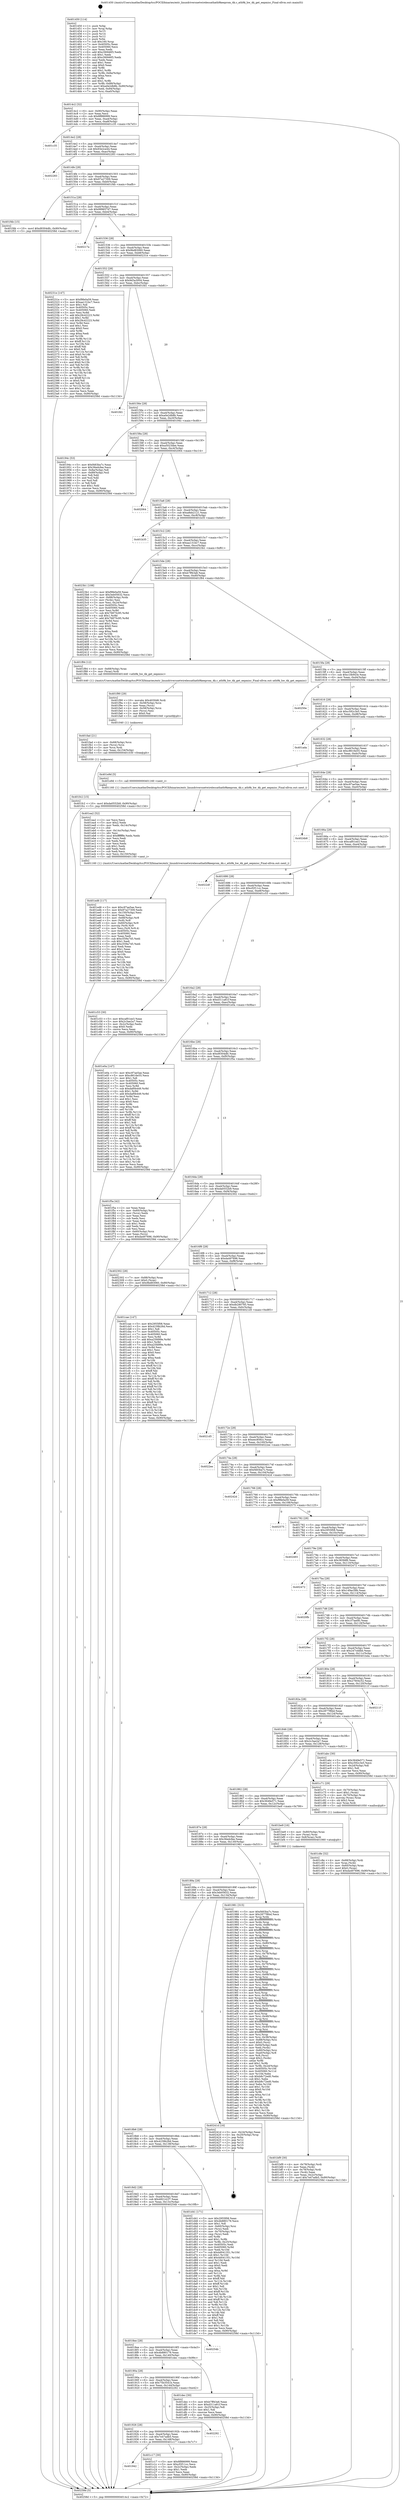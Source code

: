 digraph "0x401450" {
  label = "0x401450 (/mnt/c/Users/mathe/Desktop/tcc/POCII/binaries/extr_linuxdriversnetwirelessathath9keeprom_4k.c_ath9k_hw_4k_get_eepmisc_Final-ollvm.out::main(0))"
  labelloc = "t"
  node[shape=record]

  Entry [label="",width=0.3,height=0.3,shape=circle,fillcolor=black,style=filled]
  "0x4014c2" [label="{
     0x4014c2 [32]\l
     | [instrs]\l
     &nbsp;&nbsp;0x4014c2 \<+6\>: mov -0x90(%rbp),%eax\l
     &nbsp;&nbsp;0x4014c8 \<+2\>: mov %eax,%ecx\l
     &nbsp;&nbsp;0x4014ca \<+6\>: sub $0x8f886999,%ecx\l
     &nbsp;&nbsp;0x4014d0 \<+6\>: mov %eax,-0xa4(%rbp)\l
     &nbsp;&nbsp;0x4014d6 \<+6\>: mov %ecx,-0xa8(%rbp)\l
     &nbsp;&nbsp;0x4014dc \<+6\>: je 0000000000401c35 \<main+0x7e5\>\l
  }"]
  "0x401c35" [label="{
     0x401c35\l
  }", style=dashed]
  "0x4014e2" [label="{
     0x4014e2 [28]\l
     | [instrs]\l
     &nbsp;&nbsp;0x4014e2 \<+5\>: jmp 00000000004014e7 \<main+0x97\>\l
     &nbsp;&nbsp;0x4014e7 \<+6\>: mov -0xa4(%rbp),%eax\l
     &nbsp;&nbsp;0x4014ed \<+5\>: sub $0x93e2ce44,%eax\l
     &nbsp;&nbsp;0x4014f2 \<+6\>: mov %eax,-0xac(%rbp)\l
     &nbsp;&nbsp;0x4014f8 \<+6\>: je 0000000000402283 \<main+0xe33\>\l
  }"]
  Exit [label="",width=0.3,height=0.3,shape=circle,fillcolor=black,style=filled,peripheries=2]
  "0x402283" [label="{
     0x402283\l
  }", style=dashed]
  "0x4014fe" [label="{
     0x4014fe [28]\l
     | [instrs]\l
     &nbsp;&nbsp;0x4014fe \<+5\>: jmp 0000000000401503 \<main+0xb3\>\l
     &nbsp;&nbsp;0x401503 \<+6\>: mov -0xa4(%rbp),%eax\l
     &nbsp;&nbsp;0x401509 \<+5\>: sub $0x97a27309,%eax\l
     &nbsp;&nbsp;0x40150e \<+6\>: mov %eax,-0xb0(%rbp)\l
     &nbsp;&nbsp;0x401514 \<+6\>: je 0000000000401f4b \<main+0xafb\>\l
  }"]
  "0x401fc2" [label="{
     0x401fc2 [15]\l
     | [instrs]\l
     &nbsp;&nbsp;0x401fc2 \<+10\>: movl $0xda0552b9,-0x90(%rbp)\l
     &nbsp;&nbsp;0x401fcc \<+5\>: jmp 000000000040258d \<main+0x113d\>\l
  }"]
  "0x401f4b" [label="{
     0x401f4b [15]\l
     | [instrs]\l
     &nbsp;&nbsp;0x401f4b \<+10\>: movl $0xd9304dfc,-0x90(%rbp)\l
     &nbsp;&nbsp;0x401f55 \<+5\>: jmp 000000000040258d \<main+0x113d\>\l
  }"]
  "0x40151a" [label="{
     0x40151a [28]\l
     | [instrs]\l
     &nbsp;&nbsp;0x40151a \<+5\>: jmp 000000000040151f \<main+0xcf\>\l
     &nbsp;&nbsp;0x40151f \<+6\>: mov -0xa4(%rbp),%eax\l
     &nbsp;&nbsp;0x401525 \<+5\>: sub $0x999657d7,%eax\l
     &nbsp;&nbsp;0x40152a \<+6\>: mov %eax,-0xb4(%rbp)\l
     &nbsp;&nbsp;0x401530 \<+6\>: je 000000000040217a \<main+0xd2a\>\l
  }"]
  "0x401fad" [label="{
     0x401fad [21]\l
     | [instrs]\l
     &nbsp;&nbsp;0x401fad \<+4\>: mov -0x68(%rbp),%rcx\l
     &nbsp;&nbsp;0x401fb1 \<+3\>: mov (%rcx),%rcx\l
     &nbsp;&nbsp;0x401fb4 \<+3\>: mov %rcx,%rdi\l
     &nbsp;&nbsp;0x401fb7 \<+6\>: mov %eax,-0x154(%rbp)\l
     &nbsp;&nbsp;0x401fbd \<+5\>: call 0000000000401030 \<free@plt\>\l
     | [calls]\l
     &nbsp;&nbsp;0x401030 \{1\} (unknown)\l
  }"]
  "0x40217a" [label="{
     0x40217a\l
  }", style=dashed]
  "0x401536" [label="{
     0x401536 [28]\l
     | [instrs]\l
     &nbsp;&nbsp;0x401536 \<+5\>: jmp 000000000040153b \<main+0xeb\>\l
     &nbsp;&nbsp;0x40153b \<+6\>: mov -0xa4(%rbp),%eax\l
     &nbsp;&nbsp;0x401541 \<+5\>: sub $0x9bd83060,%eax\l
     &nbsp;&nbsp;0x401546 \<+6\>: mov %eax,-0xb8(%rbp)\l
     &nbsp;&nbsp;0x40154c \<+6\>: je 000000000040231e \<main+0xece\>\l
  }"]
  "0x401f90" [label="{
     0x401f90 [29]\l
     | [instrs]\l
     &nbsp;&nbsp;0x401f90 \<+10\>: movabs $0x4030d6,%rdi\l
     &nbsp;&nbsp;0x401f9a \<+4\>: mov -0x58(%rbp),%rcx\l
     &nbsp;&nbsp;0x401f9e \<+2\>: mov %eax,(%rcx)\l
     &nbsp;&nbsp;0x401fa0 \<+4\>: mov -0x58(%rbp),%rcx\l
     &nbsp;&nbsp;0x401fa4 \<+2\>: mov (%rcx),%esi\l
     &nbsp;&nbsp;0x401fa6 \<+2\>: mov $0x0,%al\l
     &nbsp;&nbsp;0x401fa8 \<+5\>: call 0000000000401040 \<printf@plt\>\l
     | [calls]\l
     &nbsp;&nbsp;0x401040 \{1\} (unknown)\l
  }"]
  "0x40231e" [label="{
     0x40231e [147]\l
     | [instrs]\l
     &nbsp;&nbsp;0x40231e \<+5\>: mov $0xf9fe0a59,%eax\l
     &nbsp;&nbsp;0x402323 \<+5\>: mov $0xaa131bc7,%ecx\l
     &nbsp;&nbsp;0x402328 \<+2\>: mov $0x1,%dl\l
     &nbsp;&nbsp;0x40232a \<+7\>: mov 0x40505c,%esi\l
     &nbsp;&nbsp;0x402331 \<+7\>: mov 0x405060,%edi\l
     &nbsp;&nbsp;0x402338 \<+3\>: mov %esi,%r8d\l
     &nbsp;&nbsp;0x40233b \<+7\>: add $0x29c42223,%r8d\l
     &nbsp;&nbsp;0x402342 \<+4\>: sub $0x1,%r8d\l
     &nbsp;&nbsp;0x402346 \<+7\>: sub $0x29c42223,%r8d\l
     &nbsp;&nbsp;0x40234d \<+4\>: imul %r8d,%esi\l
     &nbsp;&nbsp;0x402351 \<+3\>: and $0x1,%esi\l
     &nbsp;&nbsp;0x402354 \<+3\>: cmp $0x0,%esi\l
     &nbsp;&nbsp;0x402357 \<+4\>: sete %r9b\l
     &nbsp;&nbsp;0x40235b \<+3\>: cmp $0xa,%edi\l
     &nbsp;&nbsp;0x40235e \<+4\>: setl %r10b\l
     &nbsp;&nbsp;0x402362 \<+3\>: mov %r9b,%r11b\l
     &nbsp;&nbsp;0x402365 \<+4\>: xor $0xff,%r11b\l
     &nbsp;&nbsp;0x402369 \<+3\>: mov %r10b,%bl\l
     &nbsp;&nbsp;0x40236c \<+3\>: xor $0xff,%bl\l
     &nbsp;&nbsp;0x40236f \<+3\>: xor $0x0,%dl\l
     &nbsp;&nbsp;0x402372 \<+3\>: mov %r11b,%r14b\l
     &nbsp;&nbsp;0x402375 \<+4\>: and $0x0,%r14b\l
     &nbsp;&nbsp;0x402379 \<+3\>: and %dl,%r9b\l
     &nbsp;&nbsp;0x40237c \<+3\>: mov %bl,%r15b\l
     &nbsp;&nbsp;0x40237f \<+4\>: and $0x0,%r15b\l
     &nbsp;&nbsp;0x402383 \<+3\>: and %dl,%r10b\l
     &nbsp;&nbsp;0x402386 \<+3\>: or %r9b,%r14b\l
     &nbsp;&nbsp;0x402389 \<+3\>: or %r10b,%r15b\l
     &nbsp;&nbsp;0x40238c \<+3\>: xor %r15b,%r14b\l
     &nbsp;&nbsp;0x40238f \<+3\>: or %bl,%r11b\l
     &nbsp;&nbsp;0x402392 \<+4\>: xor $0xff,%r11b\l
     &nbsp;&nbsp;0x402396 \<+3\>: or $0x0,%dl\l
     &nbsp;&nbsp;0x402399 \<+3\>: and %dl,%r11b\l
     &nbsp;&nbsp;0x40239c \<+3\>: or %r11b,%r14b\l
     &nbsp;&nbsp;0x40239f \<+4\>: test $0x1,%r14b\l
     &nbsp;&nbsp;0x4023a3 \<+3\>: cmovne %ecx,%eax\l
     &nbsp;&nbsp;0x4023a6 \<+6\>: mov %eax,-0x90(%rbp)\l
     &nbsp;&nbsp;0x4023ac \<+5\>: jmp 000000000040258d \<main+0x113d\>\l
  }"]
  "0x401552" [label="{
     0x401552 [28]\l
     | [instrs]\l
     &nbsp;&nbsp;0x401552 \<+5\>: jmp 0000000000401557 \<main+0x107\>\l
     &nbsp;&nbsp;0x401557 \<+6\>: mov -0xa4(%rbp),%eax\l
     &nbsp;&nbsp;0x40155d \<+5\>: sub $0x9d3a3004,%eax\l
     &nbsp;&nbsp;0x401562 \<+6\>: mov %eax,-0xbc(%rbp)\l
     &nbsp;&nbsp;0x401568 \<+6\>: je 0000000000401fd1 \<main+0xb81\>\l
  }"]
  "0x401ed6" [label="{
     0x401ed6 [117]\l
     | [instrs]\l
     &nbsp;&nbsp;0x401ed6 \<+5\>: mov $0xc97ae5ae,%ecx\l
     &nbsp;&nbsp;0x401edb \<+5\>: mov $0x97a27309,%edx\l
     &nbsp;&nbsp;0x401ee0 \<+6\>: mov -0x150(%rbp),%esi\l
     &nbsp;&nbsp;0x401ee6 \<+3\>: imul %eax,%esi\l
     &nbsp;&nbsp;0x401ee9 \<+4\>: mov -0x68(%rbp),%r8\l
     &nbsp;&nbsp;0x401eed \<+3\>: mov (%r8),%r8\l
     &nbsp;&nbsp;0x401ef0 \<+4\>: mov -0x60(%rbp),%r9\l
     &nbsp;&nbsp;0x401ef4 \<+3\>: movslq (%r9),%r9\l
     &nbsp;&nbsp;0x401ef7 \<+4\>: mov %esi,(%r8,%r9,4)\l
     &nbsp;&nbsp;0x401efb \<+7\>: mov 0x40505c,%eax\l
     &nbsp;&nbsp;0x401f02 \<+7\>: mov 0x405060,%esi\l
     &nbsp;&nbsp;0x401f09 \<+2\>: mov %eax,%edi\l
     &nbsp;&nbsp;0x401f0b \<+6\>: sub $0xc559a745,%edi\l
     &nbsp;&nbsp;0x401f11 \<+3\>: sub $0x1,%edi\l
     &nbsp;&nbsp;0x401f14 \<+6\>: add $0xc559a745,%edi\l
     &nbsp;&nbsp;0x401f1a \<+3\>: imul %edi,%eax\l
     &nbsp;&nbsp;0x401f1d \<+3\>: and $0x1,%eax\l
     &nbsp;&nbsp;0x401f20 \<+3\>: cmp $0x0,%eax\l
     &nbsp;&nbsp;0x401f23 \<+4\>: sete %r10b\l
     &nbsp;&nbsp;0x401f27 \<+3\>: cmp $0xa,%esi\l
     &nbsp;&nbsp;0x401f2a \<+4\>: setl %r11b\l
     &nbsp;&nbsp;0x401f2e \<+3\>: mov %r10b,%bl\l
     &nbsp;&nbsp;0x401f31 \<+3\>: and %r11b,%bl\l
     &nbsp;&nbsp;0x401f34 \<+3\>: xor %r11b,%r10b\l
     &nbsp;&nbsp;0x401f37 \<+3\>: or %r10b,%bl\l
     &nbsp;&nbsp;0x401f3a \<+3\>: test $0x1,%bl\l
     &nbsp;&nbsp;0x401f3d \<+3\>: cmovne %edx,%ecx\l
     &nbsp;&nbsp;0x401f40 \<+6\>: mov %ecx,-0x90(%rbp)\l
     &nbsp;&nbsp;0x401f46 \<+5\>: jmp 000000000040258d \<main+0x113d\>\l
  }"]
  "0x401fd1" [label="{
     0x401fd1\l
  }", style=dashed]
  "0x40156e" [label="{
     0x40156e [28]\l
     | [instrs]\l
     &nbsp;&nbsp;0x40156e \<+5\>: jmp 0000000000401573 \<main+0x123\>\l
     &nbsp;&nbsp;0x401573 \<+6\>: mov -0xa4(%rbp),%eax\l
     &nbsp;&nbsp;0x401579 \<+5\>: sub $0xa0e2db8b,%eax\l
     &nbsp;&nbsp;0x40157e \<+6\>: mov %eax,-0xc0(%rbp)\l
     &nbsp;&nbsp;0x401584 \<+6\>: je 000000000040194c \<main+0x4fc\>\l
  }"]
  "0x401ea2" [label="{
     0x401ea2 [52]\l
     | [instrs]\l
     &nbsp;&nbsp;0x401ea2 \<+2\>: xor %ecx,%ecx\l
     &nbsp;&nbsp;0x401ea4 \<+5\>: mov $0x2,%edx\l
     &nbsp;&nbsp;0x401ea9 \<+6\>: mov %edx,-0x14c(%rbp)\l
     &nbsp;&nbsp;0x401eaf \<+1\>: cltd\l
     &nbsp;&nbsp;0x401eb0 \<+6\>: mov -0x14c(%rbp),%esi\l
     &nbsp;&nbsp;0x401eb6 \<+2\>: idiv %esi\l
     &nbsp;&nbsp;0x401eb8 \<+6\>: imul $0xfffffffe,%edx,%edx\l
     &nbsp;&nbsp;0x401ebe \<+2\>: mov %ecx,%edi\l
     &nbsp;&nbsp;0x401ec0 \<+2\>: sub %edx,%edi\l
     &nbsp;&nbsp;0x401ec2 \<+2\>: mov %ecx,%edx\l
     &nbsp;&nbsp;0x401ec4 \<+3\>: sub $0x1,%edx\l
     &nbsp;&nbsp;0x401ec7 \<+2\>: add %edx,%edi\l
     &nbsp;&nbsp;0x401ec9 \<+2\>: sub %edi,%ecx\l
     &nbsp;&nbsp;0x401ecb \<+6\>: mov %ecx,-0x150(%rbp)\l
     &nbsp;&nbsp;0x401ed1 \<+5\>: call 0000000000401160 \<next_i\>\l
     | [calls]\l
     &nbsp;&nbsp;0x401160 \{1\} (/mnt/c/Users/mathe/Desktop/tcc/POCII/binaries/extr_linuxdriversnetwirelessathath9keeprom_4k.c_ath9k_hw_4k_get_eepmisc_Final-ollvm.out::next_i)\l
  }"]
  "0x40194c" [label="{
     0x40194c [53]\l
     | [instrs]\l
     &nbsp;&nbsp;0x40194c \<+5\>: mov $0xf483ba7c,%eax\l
     &nbsp;&nbsp;0x401951 \<+5\>: mov $0x36edcfee,%ecx\l
     &nbsp;&nbsp;0x401956 \<+6\>: mov -0x8a(%rbp),%dl\l
     &nbsp;&nbsp;0x40195c \<+7\>: mov -0x89(%rbp),%sil\l
     &nbsp;&nbsp;0x401963 \<+3\>: mov %dl,%dil\l
     &nbsp;&nbsp;0x401966 \<+3\>: and %sil,%dil\l
     &nbsp;&nbsp;0x401969 \<+3\>: xor %sil,%dl\l
     &nbsp;&nbsp;0x40196c \<+3\>: or %dl,%dil\l
     &nbsp;&nbsp;0x40196f \<+4\>: test $0x1,%dil\l
     &nbsp;&nbsp;0x401973 \<+3\>: cmovne %ecx,%eax\l
     &nbsp;&nbsp;0x401976 \<+6\>: mov %eax,-0x90(%rbp)\l
     &nbsp;&nbsp;0x40197c \<+5\>: jmp 000000000040258d \<main+0x113d\>\l
  }"]
  "0x40158a" [label="{
     0x40158a [28]\l
     | [instrs]\l
     &nbsp;&nbsp;0x40158a \<+5\>: jmp 000000000040158f \<main+0x13f\>\l
     &nbsp;&nbsp;0x40158f \<+6\>: mov -0xa4(%rbp),%eax\l
     &nbsp;&nbsp;0x401595 \<+5\>: sub $0xa5023dee,%eax\l
     &nbsp;&nbsp;0x40159a \<+6\>: mov %eax,-0xc4(%rbp)\l
     &nbsp;&nbsp;0x4015a0 \<+6\>: je 0000000000402064 \<main+0xc14\>\l
  }"]
  "0x40258d" [label="{
     0x40258d [5]\l
     | [instrs]\l
     &nbsp;&nbsp;0x40258d \<+5\>: jmp 00000000004014c2 \<main+0x72\>\l
  }"]
  "0x401450" [label="{
     0x401450 [114]\l
     | [instrs]\l
     &nbsp;&nbsp;0x401450 \<+1\>: push %rbp\l
     &nbsp;&nbsp;0x401451 \<+3\>: mov %rsp,%rbp\l
     &nbsp;&nbsp;0x401454 \<+2\>: push %r15\l
     &nbsp;&nbsp;0x401456 \<+2\>: push %r14\l
     &nbsp;&nbsp;0x401458 \<+2\>: push %r12\l
     &nbsp;&nbsp;0x40145a \<+1\>: push %rbx\l
     &nbsp;&nbsp;0x40145b \<+7\>: sub $0x160,%rsp\l
     &nbsp;&nbsp;0x401462 \<+7\>: mov 0x40505c,%eax\l
     &nbsp;&nbsp;0x401469 \<+7\>: mov 0x405060,%ecx\l
     &nbsp;&nbsp;0x401470 \<+2\>: mov %eax,%edx\l
     &nbsp;&nbsp;0x401472 \<+6\>: add $0xc56946f3,%edx\l
     &nbsp;&nbsp;0x401478 \<+3\>: sub $0x1,%edx\l
     &nbsp;&nbsp;0x40147b \<+6\>: sub $0xc56946f3,%edx\l
     &nbsp;&nbsp;0x401481 \<+3\>: imul %edx,%eax\l
     &nbsp;&nbsp;0x401484 \<+3\>: and $0x1,%eax\l
     &nbsp;&nbsp;0x401487 \<+3\>: cmp $0x0,%eax\l
     &nbsp;&nbsp;0x40148a \<+4\>: sete %r8b\l
     &nbsp;&nbsp;0x40148e \<+4\>: and $0x1,%r8b\l
     &nbsp;&nbsp;0x401492 \<+7\>: mov %r8b,-0x8a(%rbp)\l
     &nbsp;&nbsp;0x401499 \<+3\>: cmp $0xa,%ecx\l
     &nbsp;&nbsp;0x40149c \<+4\>: setl %r8b\l
     &nbsp;&nbsp;0x4014a0 \<+4\>: and $0x1,%r8b\l
     &nbsp;&nbsp;0x4014a4 \<+7\>: mov %r8b,-0x89(%rbp)\l
     &nbsp;&nbsp;0x4014ab \<+10\>: movl $0xa0e2db8b,-0x90(%rbp)\l
     &nbsp;&nbsp;0x4014b5 \<+6\>: mov %edi,-0x94(%rbp)\l
     &nbsp;&nbsp;0x4014bb \<+7\>: mov %rsi,-0xa0(%rbp)\l
  }"]
  "0x401c8e" [label="{
     0x401c8e [32]\l
     | [instrs]\l
     &nbsp;&nbsp;0x401c8e \<+4\>: mov -0x68(%rbp),%rdi\l
     &nbsp;&nbsp;0x401c92 \<+3\>: mov %rax,(%rdi)\l
     &nbsp;&nbsp;0x401c95 \<+4\>: mov -0x60(%rbp),%rax\l
     &nbsp;&nbsp;0x401c99 \<+6\>: movl $0x0,(%rax)\l
     &nbsp;&nbsp;0x401c9f \<+10\>: movl $0xda497696,-0x90(%rbp)\l
     &nbsp;&nbsp;0x401ca9 \<+5\>: jmp 000000000040258d \<main+0x113d\>\l
  }"]
  "0x402064" [label="{
     0x402064\l
  }", style=dashed]
  "0x4015a6" [label="{
     0x4015a6 [28]\l
     | [instrs]\l
     &nbsp;&nbsp;0x4015a6 \<+5\>: jmp 00000000004015ab \<main+0x15b\>\l
     &nbsp;&nbsp;0x4015ab \<+6\>: mov -0xa4(%rbp),%eax\l
     &nbsp;&nbsp;0x4015b1 \<+5\>: sub $0xa8eb2121,%eax\l
     &nbsp;&nbsp;0x4015b6 \<+6\>: mov %eax,-0xc8(%rbp)\l
     &nbsp;&nbsp;0x4015bc \<+6\>: je 0000000000401b35 \<main+0x6e5\>\l
  }"]
  "0x401942" [label="{
     0x401942\l
  }", style=dashed]
  "0x401b35" [label="{
     0x401b35\l
  }", style=dashed]
  "0x4015c2" [label="{
     0x4015c2 [28]\l
     | [instrs]\l
     &nbsp;&nbsp;0x4015c2 \<+5\>: jmp 00000000004015c7 \<main+0x177\>\l
     &nbsp;&nbsp;0x4015c7 \<+6\>: mov -0xa4(%rbp),%eax\l
     &nbsp;&nbsp;0x4015cd \<+5\>: sub $0xaa131bc7,%eax\l
     &nbsp;&nbsp;0x4015d2 \<+6\>: mov %eax,-0xcc(%rbp)\l
     &nbsp;&nbsp;0x4015d8 \<+6\>: je 00000000004023b1 \<main+0xf61\>\l
  }"]
  "0x401c17" [label="{
     0x401c17 [30]\l
     | [instrs]\l
     &nbsp;&nbsp;0x401c17 \<+5\>: mov $0x8f886999,%eax\l
     &nbsp;&nbsp;0x401c1c \<+5\>: mov $0xcf2f11cc,%ecx\l
     &nbsp;&nbsp;0x401c21 \<+3\>: mov -0x2c(%rbp),%edx\l
     &nbsp;&nbsp;0x401c24 \<+3\>: cmp $0x1,%edx\l
     &nbsp;&nbsp;0x401c27 \<+3\>: cmovl %ecx,%eax\l
     &nbsp;&nbsp;0x401c2a \<+6\>: mov %eax,-0x90(%rbp)\l
     &nbsp;&nbsp;0x401c30 \<+5\>: jmp 000000000040258d \<main+0x113d\>\l
  }"]
  "0x4023b1" [label="{
     0x4023b1 [108]\l
     | [instrs]\l
     &nbsp;&nbsp;0x4023b1 \<+5\>: mov $0xf9fe0a59,%eax\l
     &nbsp;&nbsp;0x4023b6 \<+5\>: mov $0x3eb05632,%ecx\l
     &nbsp;&nbsp;0x4023bb \<+7\>: mov -0x88(%rbp),%rdx\l
     &nbsp;&nbsp;0x4023c2 \<+2\>: mov (%rdx),%esi\l
     &nbsp;&nbsp;0x4023c4 \<+3\>: mov %esi,-0x24(%rbp)\l
     &nbsp;&nbsp;0x4023c7 \<+7\>: mov 0x40505c,%esi\l
     &nbsp;&nbsp;0x4023ce \<+7\>: mov 0x405060,%edi\l
     &nbsp;&nbsp;0x4023d5 \<+3\>: mov %esi,%r8d\l
     &nbsp;&nbsp;0x4023d8 \<+7\>: sub $0x76875c95,%r8d\l
     &nbsp;&nbsp;0x4023df \<+4\>: sub $0x1,%r8d\l
     &nbsp;&nbsp;0x4023e3 \<+7\>: add $0x76875c95,%r8d\l
     &nbsp;&nbsp;0x4023ea \<+4\>: imul %r8d,%esi\l
     &nbsp;&nbsp;0x4023ee \<+3\>: and $0x1,%esi\l
     &nbsp;&nbsp;0x4023f1 \<+3\>: cmp $0x0,%esi\l
     &nbsp;&nbsp;0x4023f4 \<+4\>: sete %r9b\l
     &nbsp;&nbsp;0x4023f8 \<+3\>: cmp $0xa,%edi\l
     &nbsp;&nbsp;0x4023fb \<+4\>: setl %r10b\l
     &nbsp;&nbsp;0x4023ff \<+3\>: mov %r9b,%r11b\l
     &nbsp;&nbsp;0x402402 \<+3\>: and %r10b,%r11b\l
     &nbsp;&nbsp;0x402405 \<+3\>: xor %r10b,%r9b\l
     &nbsp;&nbsp;0x402408 \<+3\>: or %r9b,%r11b\l
     &nbsp;&nbsp;0x40240b \<+4\>: test $0x1,%r11b\l
     &nbsp;&nbsp;0x40240f \<+3\>: cmovne %ecx,%eax\l
     &nbsp;&nbsp;0x402412 \<+6\>: mov %eax,-0x90(%rbp)\l
     &nbsp;&nbsp;0x402418 \<+5\>: jmp 000000000040258d \<main+0x113d\>\l
  }"]
  "0x4015de" [label="{
     0x4015de [28]\l
     | [instrs]\l
     &nbsp;&nbsp;0x4015de \<+5\>: jmp 00000000004015e3 \<main+0x193\>\l
     &nbsp;&nbsp;0x4015e3 \<+6\>: mov -0xa4(%rbp),%eax\l
     &nbsp;&nbsp;0x4015e9 \<+5\>: sub $0xb7ff43a6,%eax\l
     &nbsp;&nbsp;0x4015ee \<+6\>: mov %eax,-0xd0(%rbp)\l
     &nbsp;&nbsp;0x4015f4 \<+6\>: je 0000000000401f84 \<main+0xb34\>\l
  }"]
  "0x401926" [label="{
     0x401926 [28]\l
     | [instrs]\l
     &nbsp;&nbsp;0x401926 \<+5\>: jmp 000000000040192b \<main+0x4db\>\l
     &nbsp;&nbsp;0x40192b \<+6\>: mov -0xa4(%rbp),%eax\l
     &nbsp;&nbsp;0x401931 \<+5\>: sub $0x7e47adb5,%eax\l
     &nbsp;&nbsp;0x401936 \<+6\>: mov %eax,-0x148(%rbp)\l
     &nbsp;&nbsp;0x40193c \<+6\>: je 0000000000401c17 \<main+0x7c7\>\l
  }"]
  "0x401f84" [label="{
     0x401f84 [12]\l
     | [instrs]\l
     &nbsp;&nbsp;0x401f84 \<+4\>: mov -0x68(%rbp),%rax\l
     &nbsp;&nbsp;0x401f88 \<+3\>: mov (%rax),%rdi\l
     &nbsp;&nbsp;0x401f8b \<+5\>: call 0000000000401440 \<ath9k_hw_4k_get_eepmisc\>\l
     | [calls]\l
     &nbsp;&nbsp;0x401440 \{1\} (/mnt/c/Users/mathe/Desktop/tcc/POCII/binaries/extr_linuxdriversnetwirelessathath9keeprom_4k.c_ath9k_hw_4k_get_eepmisc_Final-ollvm.out::ath9k_hw_4k_get_eepmisc)\l
  }"]
  "0x4015fa" [label="{
     0x4015fa [28]\l
     | [instrs]\l
     &nbsp;&nbsp;0x4015fa \<+5\>: jmp 00000000004015ff \<main+0x1af\>\l
     &nbsp;&nbsp;0x4015ff \<+6\>: mov -0xa4(%rbp),%eax\l
     &nbsp;&nbsp;0x401605 \<+5\>: sub $0xc1fb943e,%eax\l
     &nbsp;&nbsp;0x40160a \<+6\>: mov %eax,-0xd4(%rbp)\l
     &nbsp;&nbsp;0x401610 \<+6\>: je 000000000040250e \<main+0x10be\>\l
  }"]
  "0x402292" [label="{
     0x402292\l
  }", style=dashed]
  "0x40250e" [label="{
     0x40250e\l
  }", style=dashed]
  "0x401616" [label="{
     0x401616 [28]\l
     | [instrs]\l
     &nbsp;&nbsp;0x401616 \<+5\>: jmp 000000000040161b \<main+0x1cb\>\l
     &nbsp;&nbsp;0x40161b \<+6\>: mov -0xa4(%rbp),%eax\l
     &nbsp;&nbsp;0x401621 \<+5\>: sub $0xc592c3e5,%eax\l
     &nbsp;&nbsp;0x401626 \<+6\>: mov %eax,-0xd8(%rbp)\l
     &nbsp;&nbsp;0x40162c \<+6\>: je 0000000000401ada \<main+0x68a\>\l
  }"]
  "0x40190a" [label="{
     0x40190a [28]\l
     | [instrs]\l
     &nbsp;&nbsp;0x40190a \<+5\>: jmp 000000000040190f \<main+0x4bf\>\l
     &nbsp;&nbsp;0x40190f \<+6\>: mov -0xa4(%rbp),%eax\l
     &nbsp;&nbsp;0x401915 \<+5\>: sub $0x75b3541b,%eax\l
     &nbsp;&nbsp;0x40191a \<+6\>: mov %eax,-0x144(%rbp)\l
     &nbsp;&nbsp;0x401920 \<+6\>: je 0000000000402292 \<main+0xe42\>\l
  }"]
  "0x401ada" [label="{
     0x401ada\l
  }", style=dashed]
  "0x401632" [label="{
     0x401632 [28]\l
     | [instrs]\l
     &nbsp;&nbsp;0x401632 \<+5\>: jmp 0000000000401637 \<main+0x1e7\>\l
     &nbsp;&nbsp;0x401637 \<+6\>: mov -0xa4(%rbp),%eax\l
     &nbsp;&nbsp;0x40163d \<+5\>: sub $0xc8616e55,%eax\l
     &nbsp;&nbsp;0x401642 \<+6\>: mov %eax,-0xdc(%rbp)\l
     &nbsp;&nbsp;0x401648 \<+6\>: je 0000000000401e9d \<main+0xa4d\>\l
  }"]
  "0x401dec" [label="{
     0x401dec [30]\l
     | [instrs]\l
     &nbsp;&nbsp;0x401dec \<+5\>: mov $0xb7ff43a6,%eax\l
     &nbsp;&nbsp;0x401df1 \<+5\>: mov $0xd311a81f,%ecx\l
     &nbsp;&nbsp;0x401df6 \<+3\>: mov -0x25(%rbp),%dl\l
     &nbsp;&nbsp;0x401df9 \<+3\>: test $0x1,%dl\l
     &nbsp;&nbsp;0x401dfc \<+3\>: cmovne %ecx,%eax\l
     &nbsp;&nbsp;0x401dff \<+6\>: mov %eax,-0x90(%rbp)\l
     &nbsp;&nbsp;0x401e05 \<+5\>: jmp 000000000040258d \<main+0x113d\>\l
  }"]
  "0x401e9d" [label="{
     0x401e9d [5]\l
     | [instrs]\l
     &nbsp;&nbsp;0x401e9d \<+5\>: call 0000000000401160 \<next_i\>\l
     | [calls]\l
     &nbsp;&nbsp;0x401160 \{1\} (/mnt/c/Users/mathe/Desktop/tcc/POCII/binaries/extr_linuxdriversnetwirelessathath9keeprom_4k.c_ath9k_hw_4k_get_eepmisc_Final-ollvm.out::next_i)\l
  }"]
  "0x40164e" [label="{
     0x40164e [28]\l
     | [instrs]\l
     &nbsp;&nbsp;0x40164e \<+5\>: jmp 0000000000401653 \<main+0x203\>\l
     &nbsp;&nbsp;0x401653 \<+6\>: mov -0xa4(%rbp),%eax\l
     &nbsp;&nbsp;0x401659 \<+5\>: sub $0xc97ae5ae,%eax\l
     &nbsp;&nbsp;0x40165e \<+6\>: mov %eax,-0xe0(%rbp)\l
     &nbsp;&nbsp;0x401664 \<+6\>: je 00000000004024b8 \<main+0x1068\>\l
  }"]
  "0x4018ee" [label="{
     0x4018ee [28]\l
     | [instrs]\l
     &nbsp;&nbsp;0x4018ee \<+5\>: jmp 00000000004018f3 \<main+0x4a3\>\l
     &nbsp;&nbsp;0x4018f3 \<+6\>: mov -0xa4(%rbp),%eax\l
     &nbsp;&nbsp;0x4018f9 \<+5\>: sub $0x4b880179,%eax\l
     &nbsp;&nbsp;0x4018fe \<+6\>: mov %eax,-0x140(%rbp)\l
     &nbsp;&nbsp;0x401904 \<+6\>: je 0000000000401dec \<main+0x99c\>\l
  }"]
  "0x4024b8" [label="{
     0x4024b8\l
  }", style=dashed]
  "0x40166a" [label="{
     0x40166a [28]\l
     | [instrs]\l
     &nbsp;&nbsp;0x40166a \<+5\>: jmp 000000000040166f \<main+0x21f\>\l
     &nbsp;&nbsp;0x40166f \<+6\>: mov -0xa4(%rbp),%eax\l
     &nbsp;&nbsp;0x401675 \<+5\>: sub $0xcaf01ee3,%eax\l
     &nbsp;&nbsp;0x40167a \<+6\>: mov %eax,-0xe4(%rbp)\l
     &nbsp;&nbsp;0x401680 \<+6\>: je 00000000004022df \<main+0xe8f\>\l
  }"]
  "0x40254b" [label="{
     0x40254b\l
  }", style=dashed]
  "0x4022df" [label="{
     0x4022df\l
  }", style=dashed]
  "0x401686" [label="{
     0x401686 [28]\l
     | [instrs]\l
     &nbsp;&nbsp;0x401686 \<+5\>: jmp 000000000040168b \<main+0x23b\>\l
     &nbsp;&nbsp;0x40168b \<+6\>: mov -0xa4(%rbp),%eax\l
     &nbsp;&nbsp;0x401691 \<+5\>: sub $0xcf2f11cc,%eax\l
     &nbsp;&nbsp;0x401696 \<+6\>: mov %eax,-0xe8(%rbp)\l
     &nbsp;&nbsp;0x40169c \<+6\>: je 0000000000401c53 \<main+0x803\>\l
  }"]
  "0x4018d2" [label="{
     0x4018d2 [28]\l
     | [instrs]\l
     &nbsp;&nbsp;0x4018d2 \<+5\>: jmp 00000000004018d7 \<main+0x487\>\l
     &nbsp;&nbsp;0x4018d7 \<+6\>: mov -0xa4(%rbp),%eax\l
     &nbsp;&nbsp;0x4018dd \<+5\>: sub $0x492141f7,%eax\l
     &nbsp;&nbsp;0x4018e2 \<+6\>: mov %eax,-0x13c(%rbp)\l
     &nbsp;&nbsp;0x4018e8 \<+6\>: je 000000000040254b \<main+0x10fb\>\l
  }"]
  "0x401c53" [label="{
     0x401c53 [30]\l
     | [instrs]\l
     &nbsp;&nbsp;0x401c53 \<+5\>: mov $0xcaf01ee3,%eax\l
     &nbsp;&nbsp;0x401c58 \<+5\>: mov $0x2c3ae2a7,%ecx\l
     &nbsp;&nbsp;0x401c5d \<+3\>: mov -0x2c(%rbp),%edx\l
     &nbsp;&nbsp;0x401c60 \<+3\>: cmp $0x0,%edx\l
     &nbsp;&nbsp;0x401c63 \<+3\>: cmove %ecx,%eax\l
     &nbsp;&nbsp;0x401c66 \<+6\>: mov %eax,-0x90(%rbp)\l
     &nbsp;&nbsp;0x401c6c \<+5\>: jmp 000000000040258d \<main+0x113d\>\l
  }"]
  "0x4016a2" [label="{
     0x4016a2 [28]\l
     | [instrs]\l
     &nbsp;&nbsp;0x4016a2 \<+5\>: jmp 00000000004016a7 \<main+0x257\>\l
     &nbsp;&nbsp;0x4016a7 \<+6\>: mov -0xa4(%rbp),%eax\l
     &nbsp;&nbsp;0x4016ad \<+5\>: sub $0xd311a81f,%eax\l
     &nbsp;&nbsp;0x4016b2 \<+6\>: mov %eax,-0xec(%rbp)\l
     &nbsp;&nbsp;0x4016b8 \<+6\>: je 0000000000401e0a \<main+0x9ba\>\l
  }"]
  "0x401d41" [label="{
     0x401d41 [171]\l
     | [instrs]\l
     &nbsp;&nbsp;0x401d41 \<+5\>: mov $0x2955f08,%eax\l
     &nbsp;&nbsp;0x401d46 \<+5\>: mov $0x4b880179,%ecx\l
     &nbsp;&nbsp;0x401d4b \<+2\>: mov $0x1,%dl\l
     &nbsp;&nbsp;0x401d4d \<+4\>: mov -0x60(%rbp),%rsi\l
     &nbsp;&nbsp;0x401d51 \<+2\>: mov (%rsi),%edi\l
     &nbsp;&nbsp;0x401d53 \<+4\>: mov -0x70(%rbp),%rsi\l
     &nbsp;&nbsp;0x401d57 \<+2\>: cmp (%rsi),%edi\l
     &nbsp;&nbsp;0x401d59 \<+4\>: setl %r8b\l
     &nbsp;&nbsp;0x401d5d \<+4\>: and $0x1,%r8b\l
     &nbsp;&nbsp;0x401d61 \<+4\>: mov %r8b,-0x25(%rbp)\l
     &nbsp;&nbsp;0x401d65 \<+7\>: mov 0x40505c,%edi\l
     &nbsp;&nbsp;0x401d6c \<+8\>: mov 0x405060,%r9d\l
     &nbsp;&nbsp;0x401d74 \<+3\>: mov %edi,%r10d\l
     &nbsp;&nbsp;0x401d77 \<+7\>: sub $0x4d041351,%r10d\l
     &nbsp;&nbsp;0x401d7e \<+4\>: sub $0x1,%r10d\l
     &nbsp;&nbsp;0x401d82 \<+7\>: add $0x4d041351,%r10d\l
     &nbsp;&nbsp;0x401d89 \<+4\>: imul %r10d,%edi\l
     &nbsp;&nbsp;0x401d8d \<+3\>: and $0x1,%edi\l
     &nbsp;&nbsp;0x401d90 \<+3\>: cmp $0x0,%edi\l
     &nbsp;&nbsp;0x401d93 \<+4\>: sete %r8b\l
     &nbsp;&nbsp;0x401d97 \<+4\>: cmp $0xa,%r9d\l
     &nbsp;&nbsp;0x401d9b \<+4\>: setl %r11b\l
     &nbsp;&nbsp;0x401d9f \<+3\>: mov %r8b,%bl\l
     &nbsp;&nbsp;0x401da2 \<+3\>: xor $0xff,%bl\l
     &nbsp;&nbsp;0x401da5 \<+3\>: mov %r11b,%r14b\l
     &nbsp;&nbsp;0x401da8 \<+4\>: xor $0xff,%r14b\l
     &nbsp;&nbsp;0x401dac \<+3\>: xor $0x1,%dl\l
     &nbsp;&nbsp;0x401daf \<+3\>: mov %bl,%r15b\l
     &nbsp;&nbsp;0x401db2 \<+4\>: and $0xff,%r15b\l
     &nbsp;&nbsp;0x401db6 \<+3\>: and %dl,%r8b\l
     &nbsp;&nbsp;0x401db9 \<+3\>: mov %r14b,%r12b\l
     &nbsp;&nbsp;0x401dbc \<+4\>: and $0xff,%r12b\l
     &nbsp;&nbsp;0x401dc0 \<+3\>: and %dl,%r11b\l
     &nbsp;&nbsp;0x401dc3 \<+3\>: or %r8b,%r15b\l
     &nbsp;&nbsp;0x401dc6 \<+3\>: or %r11b,%r12b\l
     &nbsp;&nbsp;0x401dc9 \<+3\>: xor %r12b,%r15b\l
     &nbsp;&nbsp;0x401dcc \<+3\>: or %r14b,%bl\l
     &nbsp;&nbsp;0x401dcf \<+3\>: xor $0xff,%bl\l
     &nbsp;&nbsp;0x401dd2 \<+3\>: or $0x1,%dl\l
     &nbsp;&nbsp;0x401dd5 \<+2\>: and %dl,%bl\l
     &nbsp;&nbsp;0x401dd7 \<+3\>: or %bl,%r15b\l
     &nbsp;&nbsp;0x401dda \<+4\>: test $0x1,%r15b\l
     &nbsp;&nbsp;0x401dde \<+3\>: cmovne %ecx,%eax\l
     &nbsp;&nbsp;0x401de1 \<+6\>: mov %eax,-0x90(%rbp)\l
     &nbsp;&nbsp;0x401de7 \<+5\>: jmp 000000000040258d \<main+0x113d\>\l
  }"]
  "0x401e0a" [label="{
     0x401e0a [147]\l
     | [instrs]\l
     &nbsp;&nbsp;0x401e0a \<+5\>: mov $0xc97ae5ae,%eax\l
     &nbsp;&nbsp;0x401e0f \<+5\>: mov $0xc8616e55,%ecx\l
     &nbsp;&nbsp;0x401e14 \<+2\>: mov $0x1,%dl\l
     &nbsp;&nbsp;0x401e16 \<+7\>: mov 0x40505c,%esi\l
     &nbsp;&nbsp;0x401e1d \<+7\>: mov 0x405060,%edi\l
     &nbsp;&nbsp;0x401e24 \<+3\>: mov %esi,%r8d\l
     &nbsp;&nbsp;0x401e27 \<+7\>: sub $0xdaf0b449,%r8d\l
     &nbsp;&nbsp;0x401e2e \<+4\>: sub $0x1,%r8d\l
     &nbsp;&nbsp;0x401e32 \<+7\>: add $0xdaf0b449,%r8d\l
     &nbsp;&nbsp;0x401e39 \<+4\>: imul %r8d,%esi\l
     &nbsp;&nbsp;0x401e3d \<+3\>: and $0x1,%esi\l
     &nbsp;&nbsp;0x401e40 \<+3\>: cmp $0x0,%esi\l
     &nbsp;&nbsp;0x401e43 \<+4\>: sete %r9b\l
     &nbsp;&nbsp;0x401e47 \<+3\>: cmp $0xa,%edi\l
     &nbsp;&nbsp;0x401e4a \<+4\>: setl %r10b\l
     &nbsp;&nbsp;0x401e4e \<+3\>: mov %r9b,%r11b\l
     &nbsp;&nbsp;0x401e51 \<+4\>: xor $0xff,%r11b\l
     &nbsp;&nbsp;0x401e55 \<+3\>: mov %r10b,%bl\l
     &nbsp;&nbsp;0x401e58 \<+3\>: xor $0xff,%bl\l
     &nbsp;&nbsp;0x401e5b \<+3\>: xor $0x1,%dl\l
     &nbsp;&nbsp;0x401e5e \<+3\>: mov %r11b,%r14b\l
     &nbsp;&nbsp;0x401e61 \<+4\>: and $0xff,%r14b\l
     &nbsp;&nbsp;0x401e65 \<+3\>: and %dl,%r9b\l
     &nbsp;&nbsp;0x401e68 \<+3\>: mov %bl,%r15b\l
     &nbsp;&nbsp;0x401e6b \<+4\>: and $0xff,%r15b\l
     &nbsp;&nbsp;0x401e6f \<+3\>: and %dl,%r10b\l
     &nbsp;&nbsp;0x401e72 \<+3\>: or %r9b,%r14b\l
     &nbsp;&nbsp;0x401e75 \<+3\>: or %r10b,%r15b\l
     &nbsp;&nbsp;0x401e78 \<+3\>: xor %r15b,%r14b\l
     &nbsp;&nbsp;0x401e7b \<+3\>: or %bl,%r11b\l
     &nbsp;&nbsp;0x401e7e \<+4\>: xor $0xff,%r11b\l
     &nbsp;&nbsp;0x401e82 \<+3\>: or $0x1,%dl\l
     &nbsp;&nbsp;0x401e85 \<+3\>: and %dl,%r11b\l
     &nbsp;&nbsp;0x401e88 \<+3\>: or %r11b,%r14b\l
     &nbsp;&nbsp;0x401e8b \<+4\>: test $0x1,%r14b\l
     &nbsp;&nbsp;0x401e8f \<+3\>: cmovne %ecx,%eax\l
     &nbsp;&nbsp;0x401e92 \<+6\>: mov %eax,-0x90(%rbp)\l
     &nbsp;&nbsp;0x401e98 \<+5\>: jmp 000000000040258d \<main+0x113d\>\l
  }"]
  "0x4016be" [label="{
     0x4016be [28]\l
     | [instrs]\l
     &nbsp;&nbsp;0x4016be \<+5\>: jmp 00000000004016c3 \<main+0x273\>\l
     &nbsp;&nbsp;0x4016c3 \<+6\>: mov -0xa4(%rbp),%eax\l
     &nbsp;&nbsp;0x4016c9 \<+5\>: sub $0xd9304dfc,%eax\l
     &nbsp;&nbsp;0x4016ce \<+6\>: mov %eax,-0xf0(%rbp)\l
     &nbsp;&nbsp;0x4016d4 \<+6\>: je 0000000000401f5a \<main+0xb0a\>\l
  }"]
  "0x4018b6" [label="{
     0x4018b6 [28]\l
     | [instrs]\l
     &nbsp;&nbsp;0x4018b6 \<+5\>: jmp 00000000004018bb \<main+0x46b\>\l
     &nbsp;&nbsp;0x4018bb \<+6\>: mov -0xa4(%rbp),%eax\l
     &nbsp;&nbsp;0x4018c1 \<+5\>: sub $0x4239b26d,%eax\l
     &nbsp;&nbsp;0x4018c6 \<+6\>: mov %eax,-0x138(%rbp)\l
     &nbsp;&nbsp;0x4018cc \<+6\>: je 0000000000401d41 \<main+0x8f1\>\l
  }"]
  "0x401f5a" [label="{
     0x401f5a [42]\l
     | [instrs]\l
     &nbsp;&nbsp;0x401f5a \<+2\>: xor %eax,%eax\l
     &nbsp;&nbsp;0x401f5c \<+4\>: mov -0x60(%rbp),%rcx\l
     &nbsp;&nbsp;0x401f60 \<+2\>: mov (%rcx),%edx\l
     &nbsp;&nbsp;0x401f62 \<+2\>: mov %eax,%esi\l
     &nbsp;&nbsp;0x401f64 \<+2\>: sub %edx,%esi\l
     &nbsp;&nbsp;0x401f66 \<+2\>: mov %eax,%edx\l
     &nbsp;&nbsp;0x401f68 \<+3\>: sub $0x1,%edx\l
     &nbsp;&nbsp;0x401f6b \<+2\>: add %edx,%esi\l
     &nbsp;&nbsp;0x401f6d \<+2\>: sub %esi,%eax\l
     &nbsp;&nbsp;0x401f6f \<+4\>: mov -0x60(%rbp),%rcx\l
     &nbsp;&nbsp;0x401f73 \<+2\>: mov %eax,(%rcx)\l
     &nbsp;&nbsp;0x401f75 \<+10\>: movl $0xda497696,-0x90(%rbp)\l
     &nbsp;&nbsp;0x401f7f \<+5\>: jmp 000000000040258d \<main+0x113d\>\l
  }"]
  "0x4016da" [label="{
     0x4016da [28]\l
     | [instrs]\l
     &nbsp;&nbsp;0x4016da \<+5\>: jmp 00000000004016df \<main+0x28f\>\l
     &nbsp;&nbsp;0x4016df \<+6\>: mov -0xa4(%rbp),%eax\l
     &nbsp;&nbsp;0x4016e5 \<+5\>: sub $0xda0552b9,%eax\l
     &nbsp;&nbsp;0x4016ea \<+6\>: mov %eax,-0xf4(%rbp)\l
     &nbsp;&nbsp;0x4016f0 \<+6\>: je 0000000000402302 \<main+0xeb2\>\l
  }"]
  "0x40241d" [label="{
     0x40241d [16]\l
     | [instrs]\l
     &nbsp;&nbsp;0x40241d \<+3\>: mov -0x24(%rbp),%eax\l
     &nbsp;&nbsp;0x402420 \<+4\>: lea -0x20(%rbp),%rsp\l
     &nbsp;&nbsp;0x402424 \<+1\>: pop %rbx\l
     &nbsp;&nbsp;0x402425 \<+2\>: pop %r12\l
     &nbsp;&nbsp;0x402427 \<+2\>: pop %r14\l
     &nbsp;&nbsp;0x402429 \<+2\>: pop %r15\l
     &nbsp;&nbsp;0x40242b \<+1\>: pop %rbp\l
     &nbsp;&nbsp;0x40242c \<+1\>: ret\l
  }"]
  "0x402302" [label="{
     0x402302 [28]\l
     | [instrs]\l
     &nbsp;&nbsp;0x402302 \<+7\>: mov -0x88(%rbp),%rax\l
     &nbsp;&nbsp;0x402309 \<+6\>: movl $0x0,(%rax)\l
     &nbsp;&nbsp;0x40230f \<+10\>: movl $0x9bd83060,-0x90(%rbp)\l
     &nbsp;&nbsp;0x402319 \<+5\>: jmp 000000000040258d \<main+0x113d\>\l
  }"]
  "0x4016f6" [label="{
     0x4016f6 [28]\l
     | [instrs]\l
     &nbsp;&nbsp;0x4016f6 \<+5\>: jmp 00000000004016fb \<main+0x2ab\>\l
     &nbsp;&nbsp;0x4016fb \<+6\>: mov -0xa4(%rbp),%eax\l
     &nbsp;&nbsp;0x401701 \<+5\>: sub $0xda497696,%eax\l
     &nbsp;&nbsp;0x401706 \<+6\>: mov %eax,-0xf8(%rbp)\l
     &nbsp;&nbsp;0x40170c \<+6\>: je 0000000000401cae \<main+0x85e\>\l
  }"]
  "0x401bf9" [label="{
     0x401bf9 [30]\l
     | [instrs]\l
     &nbsp;&nbsp;0x401bf9 \<+4\>: mov -0x78(%rbp),%rdi\l
     &nbsp;&nbsp;0x401bfd \<+2\>: mov %eax,(%rdi)\l
     &nbsp;&nbsp;0x401bff \<+4\>: mov -0x78(%rbp),%rdi\l
     &nbsp;&nbsp;0x401c03 \<+2\>: mov (%rdi),%eax\l
     &nbsp;&nbsp;0x401c05 \<+3\>: mov %eax,-0x2c(%rbp)\l
     &nbsp;&nbsp;0x401c08 \<+10\>: movl $0x7e47adb5,-0x90(%rbp)\l
     &nbsp;&nbsp;0x401c12 \<+5\>: jmp 000000000040258d \<main+0x113d\>\l
  }"]
  "0x401cae" [label="{
     0x401cae [147]\l
     | [instrs]\l
     &nbsp;&nbsp;0x401cae \<+5\>: mov $0x2955f08,%eax\l
     &nbsp;&nbsp;0x401cb3 \<+5\>: mov $0x4239b26d,%ecx\l
     &nbsp;&nbsp;0x401cb8 \<+2\>: mov $0x1,%dl\l
     &nbsp;&nbsp;0x401cba \<+7\>: mov 0x40505c,%esi\l
     &nbsp;&nbsp;0x401cc1 \<+7\>: mov 0x405060,%edi\l
     &nbsp;&nbsp;0x401cc8 \<+3\>: mov %esi,%r8d\l
     &nbsp;&nbsp;0x401ccb \<+7\>: add $0xa25fd99e,%r8d\l
     &nbsp;&nbsp;0x401cd2 \<+4\>: sub $0x1,%r8d\l
     &nbsp;&nbsp;0x401cd6 \<+7\>: sub $0xa25fd99e,%r8d\l
     &nbsp;&nbsp;0x401cdd \<+4\>: imul %r8d,%esi\l
     &nbsp;&nbsp;0x401ce1 \<+3\>: and $0x1,%esi\l
     &nbsp;&nbsp;0x401ce4 \<+3\>: cmp $0x0,%esi\l
     &nbsp;&nbsp;0x401ce7 \<+4\>: sete %r9b\l
     &nbsp;&nbsp;0x401ceb \<+3\>: cmp $0xa,%edi\l
     &nbsp;&nbsp;0x401cee \<+4\>: setl %r10b\l
     &nbsp;&nbsp;0x401cf2 \<+3\>: mov %r9b,%r11b\l
     &nbsp;&nbsp;0x401cf5 \<+4\>: xor $0xff,%r11b\l
     &nbsp;&nbsp;0x401cf9 \<+3\>: mov %r10b,%bl\l
     &nbsp;&nbsp;0x401cfc \<+3\>: xor $0xff,%bl\l
     &nbsp;&nbsp;0x401cff \<+3\>: xor $0x1,%dl\l
     &nbsp;&nbsp;0x401d02 \<+3\>: mov %r11b,%r14b\l
     &nbsp;&nbsp;0x401d05 \<+4\>: and $0xff,%r14b\l
     &nbsp;&nbsp;0x401d09 \<+3\>: and %dl,%r9b\l
     &nbsp;&nbsp;0x401d0c \<+3\>: mov %bl,%r15b\l
     &nbsp;&nbsp;0x401d0f \<+4\>: and $0xff,%r15b\l
     &nbsp;&nbsp;0x401d13 \<+3\>: and %dl,%r10b\l
     &nbsp;&nbsp;0x401d16 \<+3\>: or %r9b,%r14b\l
     &nbsp;&nbsp;0x401d19 \<+3\>: or %r10b,%r15b\l
     &nbsp;&nbsp;0x401d1c \<+3\>: xor %r15b,%r14b\l
     &nbsp;&nbsp;0x401d1f \<+3\>: or %bl,%r11b\l
     &nbsp;&nbsp;0x401d22 \<+4\>: xor $0xff,%r11b\l
     &nbsp;&nbsp;0x401d26 \<+3\>: or $0x1,%dl\l
     &nbsp;&nbsp;0x401d29 \<+3\>: and %dl,%r11b\l
     &nbsp;&nbsp;0x401d2c \<+3\>: or %r11b,%r14b\l
     &nbsp;&nbsp;0x401d2f \<+4\>: test $0x1,%r14b\l
     &nbsp;&nbsp;0x401d33 \<+3\>: cmovne %ecx,%eax\l
     &nbsp;&nbsp;0x401d36 \<+6\>: mov %eax,-0x90(%rbp)\l
     &nbsp;&nbsp;0x401d3c \<+5\>: jmp 000000000040258d \<main+0x113d\>\l
  }"]
  "0x401712" [label="{
     0x401712 [28]\l
     | [instrs]\l
     &nbsp;&nbsp;0x401712 \<+5\>: jmp 0000000000401717 \<main+0x2c7\>\l
     &nbsp;&nbsp;0x401717 \<+6\>: mov -0xa4(%rbp),%eax\l
     &nbsp;&nbsp;0x40171d \<+5\>: sub $0xdb280785,%eax\l
     &nbsp;&nbsp;0x401722 \<+6\>: mov %eax,-0xfc(%rbp)\l
     &nbsp;&nbsp;0x401728 \<+6\>: je 00000000004021d5 \<main+0xd85\>\l
  }"]
  "0x40189a" [label="{
     0x40189a [28]\l
     | [instrs]\l
     &nbsp;&nbsp;0x40189a \<+5\>: jmp 000000000040189f \<main+0x44f\>\l
     &nbsp;&nbsp;0x40189f \<+6\>: mov -0xa4(%rbp),%eax\l
     &nbsp;&nbsp;0x4018a5 \<+5\>: sub $0x3eb05632,%eax\l
     &nbsp;&nbsp;0x4018aa \<+6\>: mov %eax,-0x134(%rbp)\l
     &nbsp;&nbsp;0x4018b0 \<+6\>: je 000000000040241d \<main+0xfcd\>\l
  }"]
  "0x4021d5" [label="{
     0x4021d5\l
  }", style=dashed]
  "0x40172e" [label="{
     0x40172e [28]\l
     | [instrs]\l
     &nbsp;&nbsp;0x40172e \<+5\>: jmp 0000000000401733 \<main+0x2e3\>\l
     &nbsp;&nbsp;0x401733 \<+6\>: mov -0xa4(%rbp),%eax\l
     &nbsp;&nbsp;0x401739 \<+5\>: sub $0xeec856cc,%eax\l
     &nbsp;&nbsp;0x40173e \<+6\>: mov %eax,-0x100(%rbp)\l
     &nbsp;&nbsp;0x401744 \<+6\>: je 00000000004022ee \<main+0xe9e\>\l
  }"]
  "0x401981" [label="{
     0x401981 [315]\l
     | [instrs]\l
     &nbsp;&nbsp;0x401981 \<+5\>: mov $0xf483ba7c,%eax\l
     &nbsp;&nbsp;0x401986 \<+5\>: mov $0x2877f6bd,%ecx\l
     &nbsp;&nbsp;0x40198b \<+3\>: mov %rsp,%rdx\l
     &nbsp;&nbsp;0x40198e \<+4\>: add $0xfffffffffffffff0,%rdx\l
     &nbsp;&nbsp;0x401992 \<+3\>: mov %rdx,%rsp\l
     &nbsp;&nbsp;0x401995 \<+7\>: mov %rdx,-0x88(%rbp)\l
     &nbsp;&nbsp;0x40199c \<+3\>: mov %rsp,%rdx\l
     &nbsp;&nbsp;0x40199f \<+4\>: add $0xfffffffffffffff0,%rdx\l
     &nbsp;&nbsp;0x4019a3 \<+3\>: mov %rdx,%rsp\l
     &nbsp;&nbsp;0x4019a6 \<+3\>: mov %rsp,%rsi\l
     &nbsp;&nbsp;0x4019a9 \<+4\>: add $0xfffffffffffffff0,%rsi\l
     &nbsp;&nbsp;0x4019ad \<+3\>: mov %rsi,%rsp\l
     &nbsp;&nbsp;0x4019b0 \<+4\>: mov %rsi,-0x80(%rbp)\l
     &nbsp;&nbsp;0x4019b4 \<+3\>: mov %rsp,%rsi\l
     &nbsp;&nbsp;0x4019b7 \<+4\>: add $0xfffffffffffffff0,%rsi\l
     &nbsp;&nbsp;0x4019bb \<+3\>: mov %rsi,%rsp\l
     &nbsp;&nbsp;0x4019be \<+4\>: mov %rsi,-0x78(%rbp)\l
     &nbsp;&nbsp;0x4019c2 \<+3\>: mov %rsp,%rsi\l
     &nbsp;&nbsp;0x4019c5 \<+4\>: add $0xfffffffffffffff0,%rsi\l
     &nbsp;&nbsp;0x4019c9 \<+3\>: mov %rsi,%rsp\l
     &nbsp;&nbsp;0x4019cc \<+4\>: mov %rsi,-0x70(%rbp)\l
     &nbsp;&nbsp;0x4019d0 \<+3\>: mov %rsp,%rsi\l
     &nbsp;&nbsp;0x4019d3 \<+4\>: add $0xfffffffffffffff0,%rsi\l
     &nbsp;&nbsp;0x4019d7 \<+3\>: mov %rsi,%rsp\l
     &nbsp;&nbsp;0x4019da \<+4\>: mov %rsi,-0x68(%rbp)\l
     &nbsp;&nbsp;0x4019de \<+3\>: mov %rsp,%rsi\l
     &nbsp;&nbsp;0x4019e1 \<+4\>: add $0xfffffffffffffff0,%rsi\l
     &nbsp;&nbsp;0x4019e5 \<+3\>: mov %rsi,%rsp\l
     &nbsp;&nbsp;0x4019e8 \<+4\>: mov %rsi,-0x60(%rbp)\l
     &nbsp;&nbsp;0x4019ec \<+3\>: mov %rsp,%rsi\l
     &nbsp;&nbsp;0x4019ef \<+4\>: add $0xfffffffffffffff0,%rsi\l
     &nbsp;&nbsp;0x4019f3 \<+3\>: mov %rsi,%rsp\l
     &nbsp;&nbsp;0x4019f6 \<+4\>: mov %rsi,-0x58(%rbp)\l
     &nbsp;&nbsp;0x4019fa \<+3\>: mov %rsp,%rsi\l
     &nbsp;&nbsp;0x4019fd \<+4\>: add $0xfffffffffffffff0,%rsi\l
     &nbsp;&nbsp;0x401a01 \<+3\>: mov %rsi,%rsp\l
     &nbsp;&nbsp;0x401a04 \<+4\>: mov %rsi,-0x50(%rbp)\l
     &nbsp;&nbsp;0x401a08 \<+3\>: mov %rsp,%rsi\l
     &nbsp;&nbsp;0x401a0b \<+4\>: add $0xfffffffffffffff0,%rsi\l
     &nbsp;&nbsp;0x401a0f \<+3\>: mov %rsi,%rsp\l
     &nbsp;&nbsp;0x401a12 \<+4\>: mov %rsi,-0x48(%rbp)\l
     &nbsp;&nbsp;0x401a16 \<+3\>: mov %rsp,%rsi\l
     &nbsp;&nbsp;0x401a19 \<+4\>: add $0xfffffffffffffff0,%rsi\l
     &nbsp;&nbsp;0x401a1d \<+3\>: mov %rsi,%rsp\l
     &nbsp;&nbsp;0x401a20 \<+4\>: mov %rsi,-0x40(%rbp)\l
     &nbsp;&nbsp;0x401a24 \<+3\>: mov %rsp,%rsi\l
     &nbsp;&nbsp;0x401a27 \<+4\>: add $0xfffffffffffffff0,%rsi\l
     &nbsp;&nbsp;0x401a2b \<+3\>: mov %rsi,%rsp\l
     &nbsp;&nbsp;0x401a2e \<+4\>: mov %rsi,-0x38(%rbp)\l
     &nbsp;&nbsp;0x401a32 \<+7\>: mov -0x88(%rbp),%rsi\l
     &nbsp;&nbsp;0x401a39 \<+6\>: movl $0x0,(%rsi)\l
     &nbsp;&nbsp;0x401a3f \<+6\>: mov -0x94(%rbp),%edi\l
     &nbsp;&nbsp;0x401a45 \<+2\>: mov %edi,(%rdx)\l
     &nbsp;&nbsp;0x401a47 \<+4\>: mov -0x80(%rbp),%rsi\l
     &nbsp;&nbsp;0x401a4b \<+7\>: mov -0xa0(%rbp),%r8\l
     &nbsp;&nbsp;0x401a52 \<+3\>: mov %r8,(%rsi)\l
     &nbsp;&nbsp;0x401a55 \<+3\>: cmpl $0x2,(%rdx)\l
     &nbsp;&nbsp;0x401a58 \<+4\>: setne %r9b\l
     &nbsp;&nbsp;0x401a5c \<+4\>: and $0x1,%r9b\l
     &nbsp;&nbsp;0x401a60 \<+4\>: mov %r9b,-0x2d(%rbp)\l
     &nbsp;&nbsp;0x401a64 \<+8\>: mov 0x40505c,%r10d\l
     &nbsp;&nbsp;0x401a6c \<+8\>: mov 0x405060,%r11d\l
     &nbsp;&nbsp;0x401a74 \<+3\>: mov %r10d,%ebx\l
     &nbsp;&nbsp;0x401a77 \<+6\>: sub $0xb8c72ed0,%ebx\l
     &nbsp;&nbsp;0x401a7d \<+3\>: sub $0x1,%ebx\l
     &nbsp;&nbsp;0x401a80 \<+6\>: add $0xb8c72ed0,%ebx\l
     &nbsp;&nbsp;0x401a86 \<+4\>: imul %ebx,%r10d\l
     &nbsp;&nbsp;0x401a8a \<+4\>: and $0x1,%r10d\l
     &nbsp;&nbsp;0x401a8e \<+4\>: cmp $0x0,%r10d\l
     &nbsp;&nbsp;0x401a92 \<+4\>: sete %r9b\l
     &nbsp;&nbsp;0x401a96 \<+4\>: cmp $0xa,%r11d\l
     &nbsp;&nbsp;0x401a9a \<+4\>: setl %r14b\l
     &nbsp;&nbsp;0x401a9e \<+3\>: mov %r9b,%r15b\l
     &nbsp;&nbsp;0x401aa1 \<+3\>: and %r14b,%r15b\l
     &nbsp;&nbsp;0x401aa4 \<+3\>: xor %r14b,%r9b\l
     &nbsp;&nbsp;0x401aa7 \<+3\>: or %r9b,%r15b\l
     &nbsp;&nbsp;0x401aaa \<+4\>: test $0x1,%r15b\l
     &nbsp;&nbsp;0x401aae \<+3\>: cmovne %ecx,%eax\l
     &nbsp;&nbsp;0x401ab1 \<+6\>: mov %eax,-0x90(%rbp)\l
     &nbsp;&nbsp;0x401ab7 \<+5\>: jmp 000000000040258d \<main+0x113d\>\l
  }"]
  "0x4022ee" [label="{
     0x4022ee\l
  }", style=dashed]
  "0x40174a" [label="{
     0x40174a [28]\l
     | [instrs]\l
     &nbsp;&nbsp;0x40174a \<+5\>: jmp 000000000040174f \<main+0x2ff\>\l
     &nbsp;&nbsp;0x40174f \<+6\>: mov -0xa4(%rbp),%eax\l
     &nbsp;&nbsp;0x401755 \<+5\>: sub $0xf483ba7c,%eax\l
     &nbsp;&nbsp;0x40175a \<+6\>: mov %eax,-0x104(%rbp)\l
     &nbsp;&nbsp;0x401760 \<+6\>: je 000000000040242d \<main+0xfdd\>\l
  }"]
  "0x40187e" [label="{
     0x40187e [28]\l
     | [instrs]\l
     &nbsp;&nbsp;0x40187e \<+5\>: jmp 0000000000401883 \<main+0x433\>\l
     &nbsp;&nbsp;0x401883 \<+6\>: mov -0xa4(%rbp),%eax\l
     &nbsp;&nbsp;0x401889 \<+5\>: sub $0x36edcfee,%eax\l
     &nbsp;&nbsp;0x40188e \<+6\>: mov %eax,-0x130(%rbp)\l
     &nbsp;&nbsp;0x401894 \<+6\>: je 0000000000401981 \<main+0x531\>\l
  }"]
  "0x40242d" [label="{
     0x40242d\l
  }", style=dashed]
  "0x401766" [label="{
     0x401766 [28]\l
     | [instrs]\l
     &nbsp;&nbsp;0x401766 \<+5\>: jmp 000000000040176b \<main+0x31b\>\l
     &nbsp;&nbsp;0x40176b \<+6\>: mov -0xa4(%rbp),%eax\l
     &nbsp;&nbsp;0x401771 \<+5\>: sub $0xf9fe0a59,%eax\l
     &nbsp;&nbsp;0x401776 \<+6\>: mov %eax,-0x108(%rbp)\l
     &nbsp;&nbsp;0x40177c \<+6\>: je 0000000000402575 \<main+0x1125\>\l
  }"]
  "0x401be9" [label="{
     0x401be9 [16]\l
     | [instrs]\l
     &nbsp;&nbsp;0x401be9 \<+4\>: mov -0x80(%rbp),%rax\l
     &nbsp;&nbsp;0x401bed \<+3\>: mov (%rax),%rax\l
     &nbsp;&nbsp;0x401bf0 \<+4\>: mov 0x8(%rax),%rdi\l
     &nbsp;&nbsp;0x401bf4 \<+5\>: call 0000000000401060 \<atoi@plt\>\l
     | [calls]\l
     &nbsp;&nbsp;0x401060 \{1\} (unknown)\l
  }"]
  "0x402575" [label="{
     0x402575\l
  }", style=dashed]
  "0x401782" [label="{
     0x401782 [28]\l
     | [instrs]\l
     &nbsp;&nbsp;0x401782 \<+5\>: jmp 0000000000401787 \<main+0x337\>\l
     &nbsp;&nbsp;0x401787 \<+6\>: mov -0xa4(%rbp),%eax\l
     &nbsp;&nbsp;0x40178d \<+5\>: sub $0x2955f08,%eax\l
     &nbsp;&nbsp;0x401792 \<+6\>: mov %eax,-0x10c(%rbp)\l
     &nbsp;&nbsp;0x401798 \<+6\>: je 0000000000402493 \<main+0x1043\>\l
  }"]
  "0x401862" [label="{
     0x401862 [28]\l
     | [instrs]\l
     &nbsp;&nbsp;0x401862 \<+5\>: jmp 0000000000401867 \<main+0x417\>\l
     &nbsp;&nbsp;0x401867 \<+6\>: mov -0xa4(%rbp),%eax\l
     &nbsp;&nbsp;0x40186d \<+5\>: sub $0x3649e571,%eax\l
     &nbsp;&nbsp;0x401872 \<+6\>: mov %eax,-0x12c(%rbp)\l
     &nbsp;&nbsp;0x401878 \<+6\>: je 0000000000401be9 \<main+0x799\>\l
  }"]
  "0x402493" [label="{
     0x402493\l
  }", style=dashed]
  "0x40179e" [label="{
     0x40179e [28]\l
     | [instrs]\l
     &nbsp;&nbsp;0x40179e \<+5\>: jmp 00000000004017a3 \<main+0x353\>\l
     &nbsp;&nbsp;0x4017a3 \<+6\>: mov -0xa4(%rbp),%eax\l
     &nbsp;&nbsp;0x4017a9 \<+5\>: sub $0x383fdf6,%eax\l
     &nbsp;&nbsp;0x4017ae \<+6\>: mov %eax,-0x110(%rbp)\l
     &nbsp;&nbsp;0x4017b4 \<+6\>: je 0000000000402472 \<main+0x1022\>\l
  }"]
  "0x401c71" [label="{
     0x401c71 [29]\l
     | [instrs]\l
     &nbsp;&nbsp;0x401c71 \<+4\>: mov -0x70(%rbp),%rax\l
     &nbsp;&nbsp;0x401c75 \<+6\>: movl $0x1,(%rax)\l
     &nbsp;&nbsp;0x401c7b \<+4\>: mov -0x70(%rbp),%rax\l
     &nbsp;&nbsp;0x401c7f \<+3\>: movslq (%rax),%rax\l
     &nbsp;&nbsp;0x401c82 \<+4\>: shl $0x2,%rax\l
     &nbsp;&nbsp;0x401c86 \<+3\>: mov %rax,%rdi\l
     &nbsp;&nbsp;0x401c89 \<+5\>: call 0000000000401050 \<malloc@plt\>\l
     | [calls]\l
     &nbsp;&nbsp;0x401050 \{1\} (unknown)\l
  }"]
  "0x402472" [label="{
     0x402472\l
  }", style=dashed]
  "0x4017ba" [label="{
     0x4017ba [28]\l
     | [instrs]\l
     &nbsp;&nbsp;0x4017ba \<+5\>: jmp 00000000004017bf \<main+0x36f\>\l
     &nbsp;&nbsp;0x4017bf \<+6\>: mov -0xa4(%rbp),%eax\l
     &nbsp;&nbsp;0x4017c5 \<+5\>: sub $0x149ac58b,%eax\l
     &nbsp;&nbsp;0x4017ca \<+6\>: mov %eax,-0x114(%rbp)\l
     &nbsp;&nbsp;0x4017d0 \<+6\>: je 00000000004020fb \<main+0xcab\>\l
  }"]
  "0x401846" [label="{
     0x401846 [28]\l
     | [instrs]\l
     &nbsp;&nbsp;0x401846 \<+5\>: jmp 000000000040184b \<main+0x3fb\>\l
     &nbsp;&nbsp;0x40184b \<+6\>: mov -0xa4(%rbp),%eax\l
     &nbsp;&nbsp;0x401851 \<+5\>: sub $0x2c3ae2a7,%eax\l
     &nbsp;&nbsp;0x401856 \<+6\>: mov %eax,-0x128(%rbp)\l
     &nbsp;&nbsp;0x40185c \<+6\>: je 0000000000401c71 \<main+0x821\>\l
  }"]
  "0x4020fb" [label="{
     0x4020fb\l
  }", style=dashed]
  "0x4017d6" [label="{
     0x4017d6 [28]\l
     | [instrs]\l
     &nbsp;&nbsp;0x4017d6 \<+5\>: jmp 00000000004017db \<main+0x38b\>\l
     &nbsp;&nbsp;0x4017db \<+6\>: mov -0xa4(%rbp),%eax\l
     &nbsp;&nbsp;0x4017e1 \<+5\>: sub $0x1f7aa0fc,%eax\l
     &nbsp;&nbsp;0x4017e6 \<+6\>: mov %eax,-0x118(%rbp)\l
     &nbsp;&nbsp;0x4017ec \<+6\>: je 00000000004020ec \<main+0xc9c\>\l
  }"]
  "0x401abc" [label="{
     0x401abc [30]\l
     | [instrs]\l
     &nbsp;&nbsp;0x401abc \<+5\>: mov $0x3649e571,%eax\l
     &nbsp;&nbsp;0x401ac1 \<+5\>: mov $0xc592c3e5,%ecx\l
     &nbsp;&nbsp;0x401ac6 \<+3\>: mov -0x2d(%rbp),%dl\l
     &nbsp;&nbsp;0x401ac9 \<+3\>: test $0x1,%dl\l
     &nbsp;&nbsp;0x401acc \<+3\>: cmovne %ecx,%eax\l
     &nbsp;&nbsp;0x401acf \<+6\>: mov %eax,-0x90(%rbp)\l
     &nbsp;&nbsp;0x401ad5 \<+5\>: jmp 000000000040258d \<main+0x113d\>\l
  }"]
  "0x4020ec" [label="{
     0x4020ec\l
  }", style=dashed]
  "0x4017f2" [label="{
     0x4017f2 [28]\l
     | [instrs]\l
     &nbsp;&nbsp;0x4017f2 \<+5\>: jmp 00000000004017f7 \<main+0x3a7\>\l
     &nbsp;&nbsp;0x4017f7 \<+6\>: mov -0xa4(%rbp),%eax\l
     &nbsp;&nbsp;0x4017fd \<+5\>: sub $0x247cddbb,%eax\l
     &nbsp;&nbsp;0x401802 \<+6\>: mov %eax,-0x11c(%rbp)\l
     &nbsp;&nbsp;0x401808 \<+6\>: je 0000000000401bda \<main+0x78a\>\l
  }"]
  "0x40182a" [label="{
     0x40182a [28]\l
     | [instrs]\l
     &nbsp;&nbsp;0x40182a \<+5\>: jmp 000000000040182f \<main+0x3df\>\l
     &nbsp;&nbsp;0x40182f \<+6\>: mov -0xa4(%rbp),%eax\l
     &nbsp;&nbsp;0x401835 \<+5\>: sub $0x2877f6bd,%eax\l
     &nbsp;&nbsp;0x40183a \<+6\>: mov %eax,-0x124(%rbp)\l
     &nbsp;&nbsp;0x401840 \<+6\>: je 0000000000401abc \<main+0x66c\>\l
  }"]
  "0x401bda" [label="{
     0x401bda\l
  }", style=dashed]
  "0x40180e" [label="{
     0x40180e [28]\l
     | [instrs]\l
     &nbsp;&nbsp;0x40180e \<+5\>: jmp 0000000000401813 \<main+0x3c3\>\l
     &nbsp;&nbsp;0x401813 \<+6\>: mov -0xa4(%rbp),%eax\l
     &nbsp;&nbsp;0x401819 \<+5\>: sub $0x27604c52,%eax\l
     &nbsp;&nbsp;0x40181e \<+6\>: mov %eax,-0x120(%rbp)\l
     &nbsp;&nbsp;0x401824 \<+6\>: je 000000000040211f \<main+0xccf\>\l
  }"]
  "0x40211f" [label="{
     0x40211f\l
  }", style=dashed]
  Entry -> "0x401450" [label=" 1"]
  "0x4014c2" -> "0x401c35" [label=" 0"]
  "0x4014c2" -> "0x4014e2" [label=" 22"]
  "0x40241d" -> Exit [label=" 1"]
  "0x4014e2" -> "0x402283" [label=" 0"]
  "0x4014e2" -> "0x4014fe" [label=" 22"]
  "0x4023b1" -> "0x40258d" [label=" 1"]
  "0x4014fe" -> "0x401f4b" [label=" 1"]
  "0x4014fe" -> "0x40151a" [label=" 21"]
  "0x40231e" -> "0x40258d" [label=" 1"]
  "0x40151a" -> "0x40217a" [label=" 0"]
  "0x40151a" -> "0x401536" [label=" 21"]
  "0x402302" -> "0x40258d" [label=" 1"]
  "0x401536" -> "0x40231e" [label=" 1"]
  "0x401536" -> "0x401552" [label=" 20"]
  "0x401fc2" -> "0x40258d" [label=" 1"]
  "0x401552" -> "0x401fd1" [label=" 0"]
  "0x401552" -> "0x40156e" [label=" 20"]
  "0x401fad" -> "0x401fc2" [label=" 1"]
  "0x40156e" -> "0x40194c" [label=" 1"]
  "0x40156e" -> "0x40158a" [label=" 19"]
  "0x40194c" -> "0x40258d" [label=" 1"]
  "0x401450" -> "0x4014c2" [label=" 1"]
  "0x40258d" -> "0x4014c2" [label=" 21"]
  "0x401f90" -> "0x401fad" [label=" 1"]
  "0x40158a" -> "0x402064" [label=" 0"]
  "0x40158a" -> "0x4015a6" [label=" 19"]
  "0x401f84" -> "0x401f90" [label=" 1"]
  "0x4015a6" -> "0x401b35" [label=" 0"]
  "0x4015a6" -> "0x4015c2" [label=" 19"]
  "0x401f5a" -> "0x40258d" [label=" 1"]
  "0x4015c2" -> "0x4023b1" [label=" 1"]
  "0x4015c2" -> "0x4015de" [label=" 18"]
  "0x401f4b" -> "0x40258d" [label=" 1"]
  "0x4015de" -> "0x401f84" [label=" 1"]
  "0x4015de" -> "0x4015fa" [label=" 17"]
  "0x401ea2" -> "0x401ed6" [label=" 1"]
  "0x4015fa" -> "0x40250e" [label=" 0"]
  "0x4015fa" -> "0x401616" [label=" 17"]
  "0x401e9d" -> "0x401ea2" [label=" 1"]
  "0x401616" -> "0x401ada" [label=" 0"]
  "0x401616" -> "0x401632" [label=" 17"]
  "0x401dec" -> "0x40258d" [label=" 2"]
  "0x401632" -> "0x401e9d" [label=" 1"]
  "0x401632" -> "0x40164e" [label=" 16"]
  "0x401d41" -> "0x40258d" [label=" 2"]
  "0x40164e" -> "0x4024b8" [label=" 0"]
  "0x40164e" -> "0x40166a" [label=" 16"]
  "0x401c8e" -> "0x40258d" [label=" 1"]
  "0x40166a" -> "0x4022df" [label=" 0"]
  "0x40166a" -> "0x401686" [label=" 16"]
  "0x401c71" -> "0x401c8e" [label=" 1"]
  "0x401686" -> "0x401c53" [label=" 1"]
  "0x401686" -> "0x4016a2" [label=" 15"]
  "0x401c17" -> "0x40258d" [label=" 1"]
  "0x4016a2" -> "0x401e0a" [label=" 1"]
  "0x4016a2" -> "0x4016be" [label=" 14"]
  "0x401926" -> "0x401942" [label=" 0"]
  "0x4016be" -> "0x401f5a" [label=" 1"]
  "0x4016be" -> "0x4016da" [label=" 13"]
  "0x401ed6" -> "0x40258d" [label=" 1"]
  "0x4016da" -> "0x402302" [label=" 1"]
  "0x4016da" -> "0x4016f6" [label=" 12"]
  "0x40190a" -> "0x401926" [label=" 1"]
  "0x4016f6" -> "0x401cae" [label=" 2"]
  "0x4016f6" -> "0x401712" [label=" 10"]
  "0x401e0a" -> "0x40258d" [label=" 1"]
  "0x401712" -> "0x4021d5" [label=" 0"]
  "0x401712" -> "0x40172e" [label=" 10"]
  "0x4018ee" -> "0x401dec" [label=" 2"]
  "0x40172e" -> "0x4022ee" [label=" 0"]
  "0x40172e" -> "0x40174a" [label=" 10"]
  "0x401cae" -> "0x40258d" [label=" 2"]
  "0x40174a" -> "0x40242d" [label=" 0"]
  "0x40174a" -> "0x401766" [label=" 10"]
  "0x4018d2" -> "0x40254b" [label=" 0"]
  "0x401766" -> "0x402575" [label=" 0"]
  "0x401766" -> "0x401782" [label=" 10"]
  "0x401c53" -> "0x40258d" [label=" 1"]
  "0x401782" -> "0x402493" [label=" 0"]
  "0x401782" -> "0x40179e" [label=" 10"]
  "0x4018b6" -> "0x401d41" [label=" 2"]
  "0x40179e" -> "0x402472" [label=" 0"]
  "0x40179e" -> "0x4017ba" [label=" 10"]
  "0x401926" -> "0x401c17" [label=" 1"]
  "0x4017ba" -> "0x4020fb" [label=" 0"]
  "0x4017ba" -> "0x4017d6" [label=" 10"]
  "0x40189a" -> "0x40241d" [label=" 1"]
  "0x4017d6" -> "0x4020ec" [label=" 0"]
  "0x4017d6" -> "0x4017f2" [label=" 10"]
  "0x40190a" -> "0x402292" [label=" 0"]
  "0x4017f2" -> "0x401bda" [label=" 0"]
  "0x4017f2" -> "0x40180e" [label=" 10"]
  "0x401be9" -> "0x401bf9" [label=" 1"]
  "0x40180e" -> "0x40211f" [label=" 0"]
  "0x40180e" -> "0x40182a" [label=" 10"]
  "0x401bf9" -> "0x40258d" [label=" 1"]
  "0x40182a" -> "0x401abc" [label=" 1"]
  "0x40182a" -> "0x401846" [label=" 9"]
  "0x40189a" -> "0x4018b6" [label=" 5"]
  "0x401846" -> "0x401c71" [label=" 1"]
  "0x401846" -> "0x401862" [label=" 8"]
  "0x4018b6" -> "0x4018d2" [label=" 3"]
  "0x401862" -> "0x401be9" [label=" 1"]
  "0x401862" -> "0x40187e" [label=" 7"]
  "0x4018d2" -> "0x4018ee" [label=" 3"]
  "0x40187e" -> "0x401981" [label=" 1"]
  "0x40187e" -> "0x40189a" [label=" 6"]
  "0x4018ee" -> "0x40190a" [label=" 1"]
  "0x401981" -> "0x40258d" [label=" 1"]
  "0x401abc" -> "0x40258d" [label=" 1"]
}
